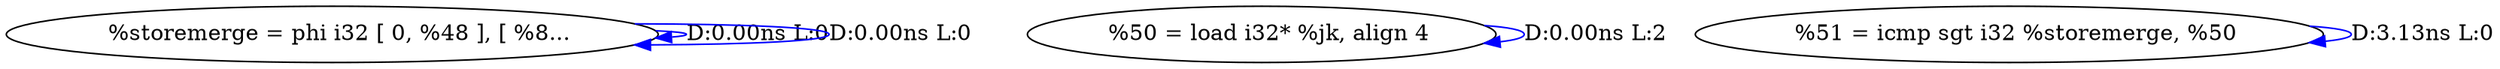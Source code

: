 digraph {
Node0x2d08fe0[label="  %storemerge = phi i32 [ 0, %48 ], [ %8..."];
Node0x2d08fe0 -> Node0x2d08fe0[label="D:0.00ns L:0",color=blue];
Node0x2d08fe0 -> Node0x2d08fe0[label="D:0.00ns L:0",color=blue];
Node0x2d091a0[label="  %50 = load i32* %jk, align 4"];
Node0x2d091a0 -> Node0x2d091a0[label="D:0.00ns L:2",color=blue];
Node0x2d09280[label="  %51 = icmp sgt i32 %storemerge, %50"];
Node0x2d09280 -> Node0x2d09280[label="D:3.13ns L:0",color=blue];
}
